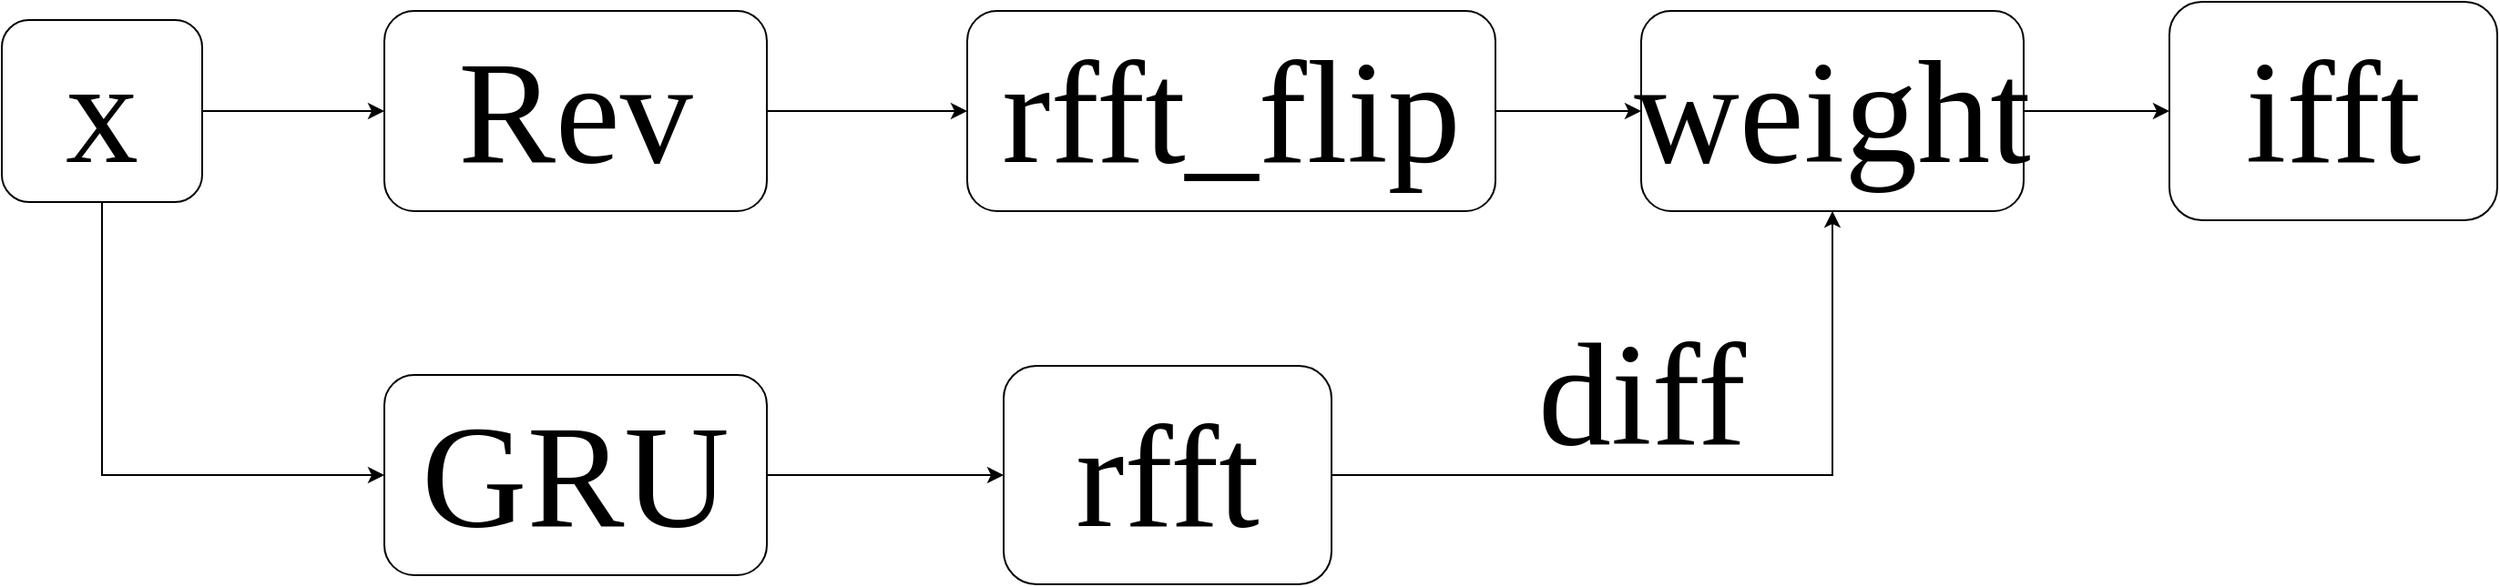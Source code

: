 <mxfile version="28.0.7">
  <diagram name="第 1 页" id="GJdXtXLQBRT6-SJ9j2ar">
    <mxGraphModel dx="2343" dy="1521" grid="1" gridSize="10" guides="1" tooltips="1" connect="1" arrows="1" fold="1" page="1" pageScale="1" pageWidth="827" pageHeight="1169" math="0" shadow="0">
      <root>
        <mxCell id="0" />
        <mxCell id="1" parent="0" />
        <mxCell id="jh94EPZDUvx9oMlH5y8Z-12" value="" style="edgeStyle=orthogonalEdgeStyle;rounded=0;orthogonalLoop=1;jettySize=auto;html=1;" edge="1" parent="1" source="jh94EPZDUvx9oMlH5y8Z-1" target="jh94EPZDUvx9oMlH5y8Z-11">
          <mxGeometry relative="1" as="geometry" />
        </mxCell>
        <mxCell id="jh94EPZDUvx9oMlH5y8Z-1" value="rfft_flip" style="rounded=1;whiteSpace=wrap;html=1;fontFamily=Times New Roman;fontSize=80;" vertex="1" parent="1">
          <mxGeometry x="210" y="430" width="290" height="110" as="geometry" />
        </mxCell>
        <mxCell id="jh94EPZDUvx9oMlH5y8Z-3" style="edgeStyle=orthogonalEdgeStyle;rounded=0;orthogonalLoop=1;jettySize=auto;html=1;exitX=1;exitY=0.5;exitDx=0;exitDy=0;entryX=0;entryY=0.5;entryDx=0;entryDy=0;" edge="1" parent="1" source="jh94EPZDUvx9oMlH5y8Z-2" target="jh94EPZDUvx9oMlH5y8Z-1">
          <mxGeometry relative="1" as="geometry" />
        </mxCell>
        <mxCell id="jh94EPZDUvx9oMlH5y8Z-2" value="Rev" style="rounded=1;whiteSpace=wrap;html=1;fontFamily=Times New Roman;fontSize=80;" vertex="1" parent="1">
          <mxGeometry x="-110" y="430" width="210" height="110" as="geometry" />
        </mxCell>
        <mxCell id="jh94EPZDUvx9oMlH5y8Z-6" style="edgeStyle=orthogonalEdgeStyle;rounded=0;orthogonalLoop=1;jettySize=auto;html=1;exitX=1;exitY=0.5;exitDx=0;exitDy=0;entryX=0;entryY=0.5;entryDx=0;entryDy=0;" edge="1" parent="1" source="jh94EPZDUvx9oMlH5y8Z-4" target="jh94EPZDUvx9oMlH5y8Z-2">
          <mxGeometry relative="1" as="geometry" />
        </mxCell>
        <mxCell id="jh94EPZDUvx9oMlH5y8Z-8" style="edgeStyle=orthogonalEdgeStyle;rounded=0;orthogonalLoop=1;jettySize=auto;html=1;exitX=0.5;exitY=1;exitDx=0;exitDy=0;entryX=0;entryY=0.5;entryDx=0;entryDy=0;" edge="1" parent="1" source="jh94EPZDUvx9oMlH5y8Z-4" target="jh94EPZDUvx9oMlH5y8Z-7">
          <mxGeometry relative="1" as="geometry" />
        </mxCell>
        <mxCell id="jh94EPZDUvx9oMlH5y8Z-4" value="x" style="rounded=1;whiteSpace=wrap;html=1;fontFamily=Times New Roman;fontSize=80;" vertex="1" parent="1">
          <mxGeometry x="-320" y="435" width="110" height="100" as="geometry" />
        </mxCell>
        <mxCell id="jh94EPZDUvx9oMlH5y8Z-10" style="edgeStyle=orthogonalEdgeStyle;rounded=0;orthogonalLoop=1;jettySize=auto;html=1;exitX=1;exitY=0.5;exitDx=0;exitDy=0;entryX=0;entryY=0.5;entryDx=0;entryDy=0;" edge="1" parent="1" source="jh94EPZDUvx9oMlH5y8Z-7" target="jh94EPZDUvx9oMlH5y8Z-9">
          <mxGeometry relative="1" as="geometry" />
        </mxCell>
        <mxCell id="jh94EPZDUvx9oMlH5y8Z-7" value="GRU" style="rounded=1;whiteSpace=wrap;html=1;fontFamily=Times New Roman;fontSize=80;" vertex="1" parent="1">
          <mxGeometry x="-110" y="630" width="210" height="110" as="geometry" />
        </mxCell>
        <mxCell id="jh94EPZDUvx9oMlH5y8Z-13" style="edgeStyle=orthogonalEdgeStyle;rounded=0;orthogonalLoop=1;jettySize=auto;html=1;exitX=1;exitY=0.5;exitDx=0;exitDy=0;entryX=0.5;entryY=1;entryDx=0;entryDy=0;" edge="1" parent="1" source="jh94EPZDUvx9oMlH5y8Z-9" target="jh94EPZDUvx9oMlH5y8Z-11">
          <mxGeometry relative="1" as="geometry" />
        </mxCell>
        <mxCell id="jh94EPZDUvx9oMlH5y8Z-9" value="rfft" style="rounded=1;whiteSpace=wrap;html=1;fontFamily=Times New Roman;fontSize=80;" vertex="1" parent="1">
          <mxGeometry x="230" y="625" width="180" height="120" as="geometry" />
        </mxCell>
        <mxCell id="jh94EPZDUvx9oMlH5y8Z-16" style="edgeStyle=orthogonalEdgeStyle;rounded=0;orthogonalLoop=1;jettySize=auto;html=1;exitX=1;exitY=0.5;exitDx=0;exitDy=0;" edge="1" parent="1" source="jh94EPZDUvx9oMlH5y8Z-11" target="jh94EPZDUvx9oMlH5y8Z-15">
          <mxGeometry relative="1" as="geometry" />
        </mxCell>
        <mxCell id="jh94EPZDUvx9oMlH5y8Z-11" value="weight" style="rounded=1;whiteSpace=wrap;html=1;fontFamily=Times New Roman;fontSize=80;" vertex="1" parent="1">
          <mxGeometry x="580" y="430" width="210" height="110" as="geometry" />
        </mxCell>
        <mxCell id="jh94EPZDUvx9oMlH5y8Z-14" value="diff" style="text;html=1;align=center;verticalAlign=middle;resizable=0;points=[];autosize=1;strokeColor=none;fillColor=none;fontFamily=Times New Roman;fontSize=80;" vertex="1" parent="1">
          <mxGeometry x="510" y="585" width="140" height="110" as="geometry" />
        </mxCell>
        <mxCell id="jh94EPZDUvx9oMlH5y8Z-15" value="ifft" style="rounded=1;whiteSpace=wrap;html=1;fontFamily=Times New Roman;fontSize=80;" vertex="1" parent="1">
          <mxGeometry x="870" y="425" width="180" height="120" as="geometry" />
        </mxCell>
      </root>
    </mxGraphModel>
  </diagram>
</mxfile>
